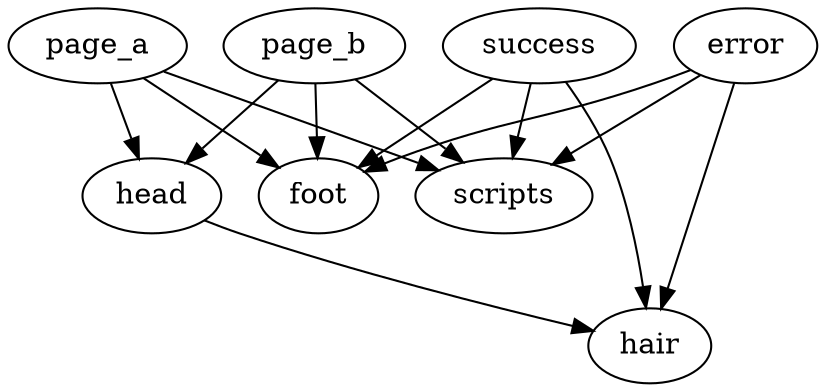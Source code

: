 digraph frontends_html {
    error -> hair
    error -> scripts
    error -> foot
    head -> hair
    page_a -> head
    page_a -> scripts
    page_a -> foot
    page_b -> head
    page_b -> scripts
    page_b -> foot
    success -> hair
    success -> scripts
    success -> foot
}
